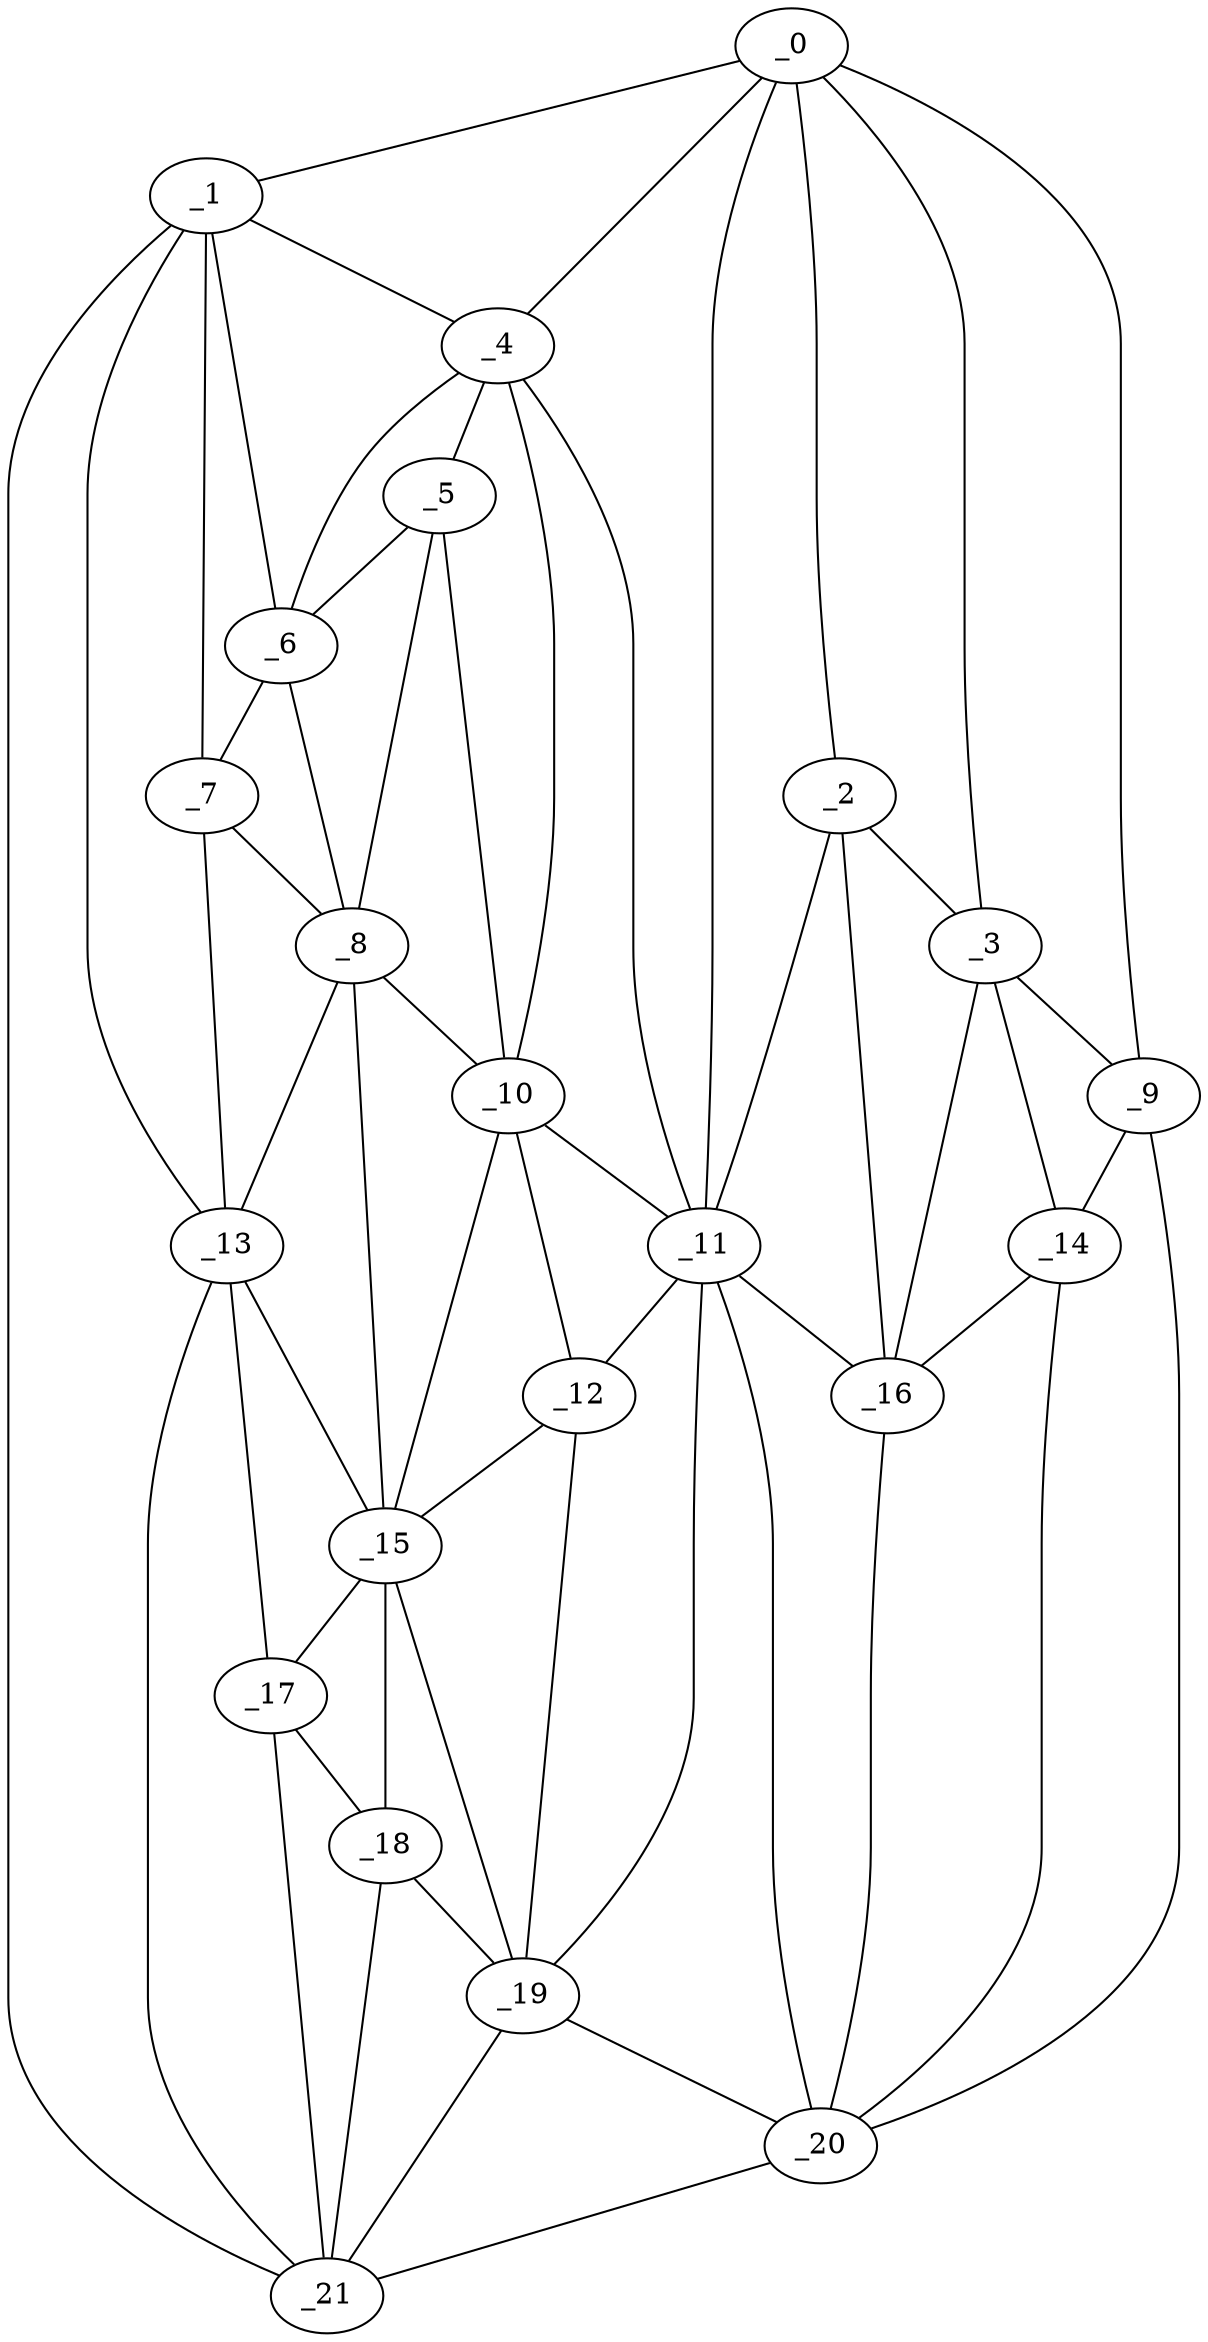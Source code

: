 graph "obj33__340.gxl" {
	_0	 [x=41,
		y=57];
	_1	 [x=45,
		y=125];
	_0 -- _1	 [valence=1];
	_2	 [x=50,
		y=50];
	_0 -- _2	 [valence=2];
	_3	 [x=54,
		y=36];
	_0 -- _3	 [valence=1];
	_4	 [x=54,
		y=87];
	_0 -- _4	 [valence=2];
	_9	 [x=63,
		y=2];
	_0 -- _9	 [valence=1];
	_11	 [x=69,
		y=71];
	_0 -- _11	 [valence=2];
	_1 -- _4	 [valence=2];
	_6	 [x=55,
		y=98];
	_1 -- _6	 [valence=1];
	_7	 [x=58,
		y=111];
	_1 -- _7	 [valence=1];
	_13	 [x=74,
		y=113];
	_1 -- _13	 [valence=2];
	_21	 [x=89,
		y=120];
	_1 -- _21	 [valence=1];
	_2 -- _3	 [valence=1];
	_2 -- _11	 [valence=1];
	_16	 [x=80,
		y=48];
	_2 -- _16	 [valence=2];
	_3 -- _9	 [valence=2];
	_14	 [x=75,
		y=35];
	_3 -- _14	 [valence=2];
	_3 -- _16	 [valence=1];
	_5	 [x=55,
		y=93];
	_4 -- _5	 [valence=1];
	_4 -- _6	 [valence=2];
	_10	 [x=63,
		y=87];
	_4 -- _10	 [valence=1];
	_4 -- _11	 [valence=2];
	_5 -- _6	 [valence=2];
	_8	 [x=60,
		y=98];
	_5 -- _8	 [valence=2];
	_5 -- _10	 [valence=1];
	_6 -- _7	 [valence=2];
	_6 -- _8	 [valence=2];
	_7 -- _8	 [valence=1];
	_7 -- _13	 [valence=2];
	_8 -- _10	 [valence=2];
	_8 -- _13	 [valence=2];
	_15	 [x=75,
		y=93];
	_8 -- _15	 [valence=1];
	_9 -- _14	 [valence=1];
	_20	 [x=89,
		y=53];
	_9 -- _20	 [valence=1];
	_10 -- _11	 [valence=2];
	_12	 [x=70,
		y=80];
	_10 -- _12	 [valence=1];
	_10 -- _15	 [valence=1];
	_11 -- _12	 [valence=1];
	_11 -- _16	 [valence=2];
	_19	 [x=83,
		y=84];
	_11 -- _19	 [valence=2];
	_11 -- _20	 [valence=2];
	_12 -- _15	 [valence=2];
	_12 -- _19	 [valence=2];
	_13 -- _15	 [valence=2];
	_17	 [x=80,
		y=110];
	_13 -- _17	 [valence=1];
	_13 -- _21	 [valence=1];
	_14 -- _16	 [valence=2];
	_14 -- _20	 [valence=1];
	_15 -- _17	 [valence=2];
	_18	 [x=82,
		y=98];
	_15 -- _18	 [valence=2];
	_15 -- _19	 [valence=1];
	_16 -- _20	 [valence=2];
	_17 -- _18	 [valence=1];
	_17 -- _21	 [valence=2];
	_18 -- _19	 [valence=1];
	_18 -- _21	 [valence=2];
	_19 -- _20	 [valence=2];
	_19 -- _21	 [valence=2];
	_20 -- _21	 [valence=1];
}
